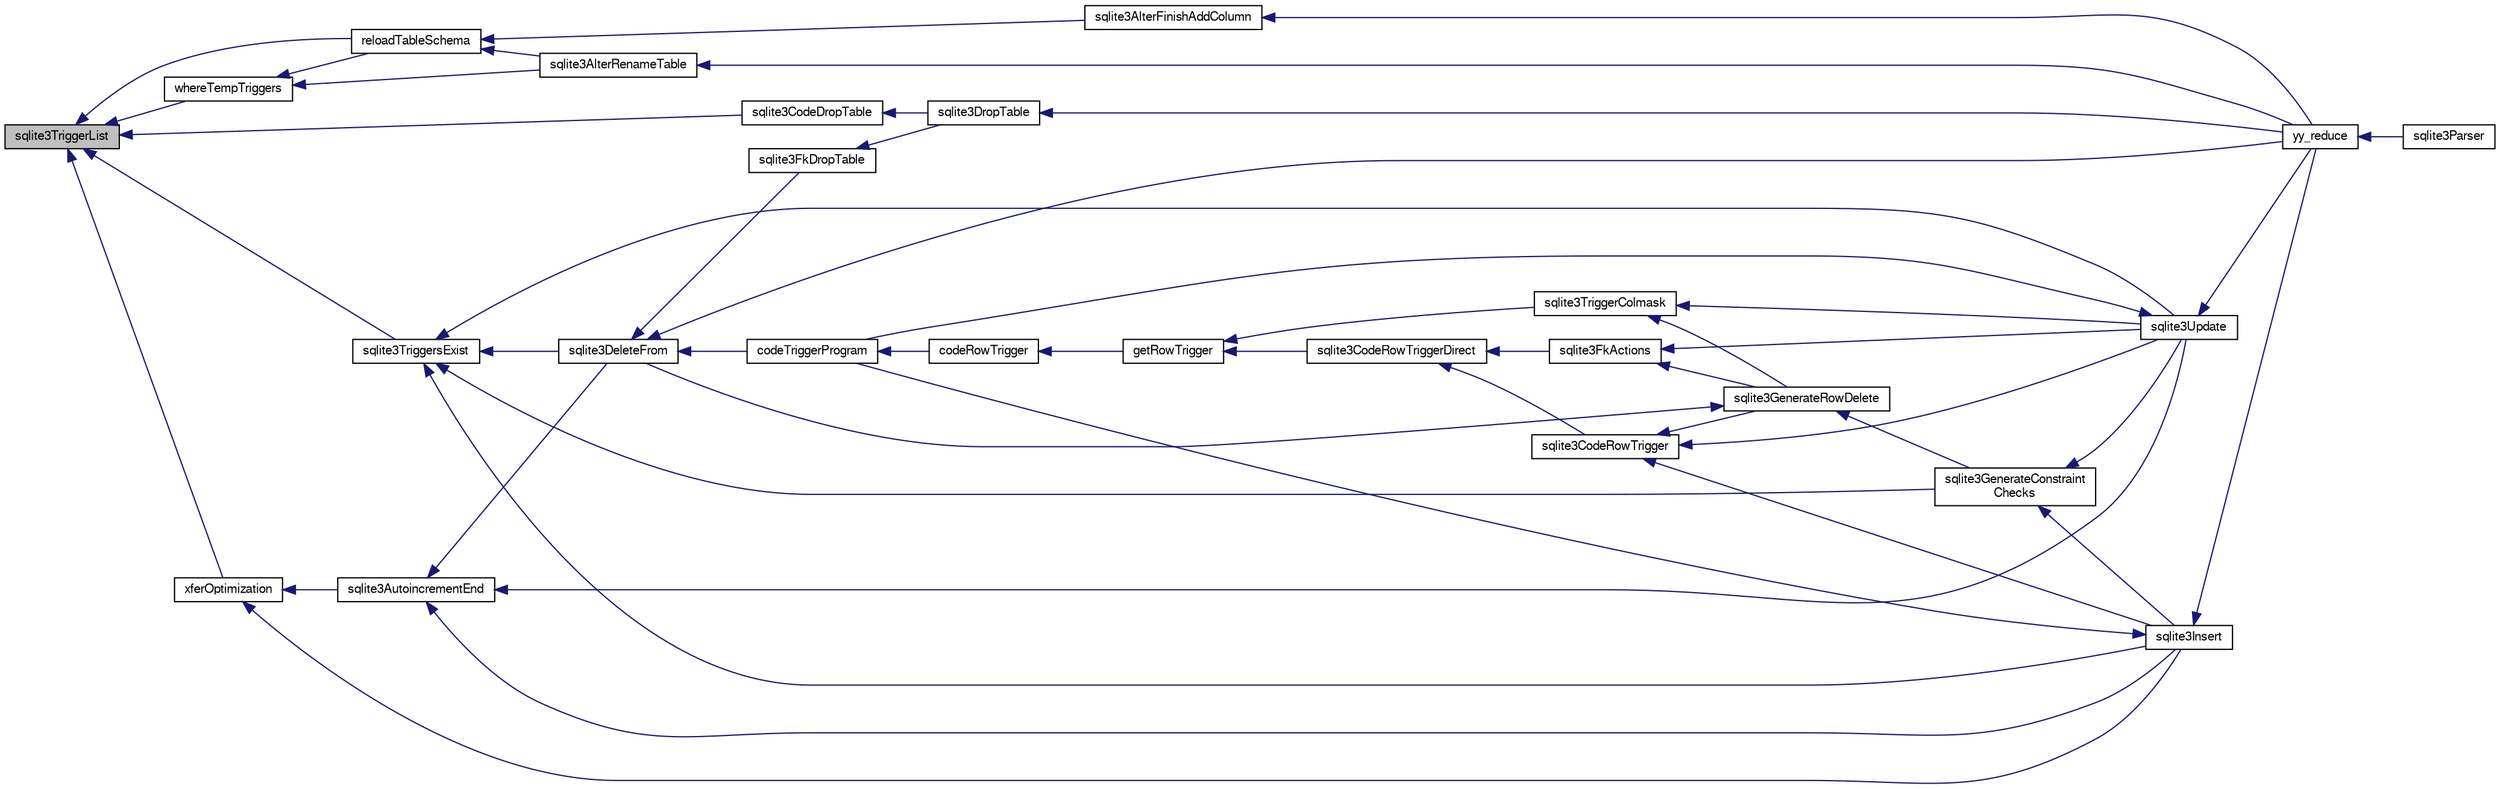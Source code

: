 digraph "sqlite3TriggerList"
{
  edge [fontname="FreeSans",fontsize="10",labelfontname="FreeSans",labelfontsize="10"];
  node [fontname="FreeSans",fontsize="10",shape=record];
  rankdir="LR";
  Node726402 [label="sqlite3TriggerList",height=0.2,width=0.4,color="black", fillcolor="grey75", style="filled", fontcolor="black"];
  Node726402 -> Node726403 [dir="back",color="midnightblue",fontsize="10",style="solid",fontname="FreeSans"];
  Node726403 [label="whereTempTriggers",height=0.2,width=0.4,color="black", fillcolor="white", style="filled",URL="$sqlite3_8c.html#a40e4a7245d888167b53b1de07fa6d217"];
  Node726403 -> Node726404 [dir="back",color="midnightblue",fontsize="10",style="solid",fontname="FreeSans"];
  Node726404 [label="reloadTableSchema",height=0.2,width=0.4,color="black", fillcolor="white", style="filled",URL="$sqlite3_8c.html#aec12bc2a95741e915fbe82b98fb1f8c6"];
  Node726404 -> Node726405 [dir="back",color="midnightblue",fontsize="10",style="solid",fontname="FreeSans"];
  Node726405 [label="sqlite3AlterRenameTable",height=0.2,width=0.4,color="black", fillcolor="white", style="filled",URL="$sqlite3_8c.html#aa5cfdb507ff74e559f2efb0318c96d2c"];
  Node726405 -> Node726406 [dir="back",color="midnightblue",fontsize="10",style="solid",fontname="FreeSans"];
  Node726406 [label="yy_reduce",height=0.2,width=0.4,color="black", fillcolor="white", style="filled",URL="$sqlite3_8c.html#a7c419a9b25711c666a9a2449ef377f14"];
  Node726406 -> Node726407 [dir="back",color="midnightblue",fontsize="10",style="solid",fontname="FreeSans"];
  Node726407 [label="sqlite3Parser",height=0.2,width=0.4,color="black", fillcolor="white", style="filled",URL="$sqlite3_8c.html#a0327d71a5fabe0b6a343d78a2602e72a"];
  Node726404 -> Node726408 [dir="back",color="midnightblue",fontsize="10",style="solid",fontname="FreeSans"];
  Node726408 [label="sqlite3AlterFinishAddColumn",height=0.2,width=0.4,color="black", fillcolor="white", style="filled",URL="$sqlite3_8c.html#a392e1e5be904b01216faae16a77c2c31"];
  Node726408 -> Node726406 [dir="back",color="midnightblue",fontsize="10",style="solid",fontname="FreeSans"];
  Node726403 -> Node726405 [dir="back",color="midnightblue",fontsize="10",style="solid",fontname="FreeSans"];
  Node726402 -> Node726404 [dir="back",color="midnightblue",fontsize="10",style="solid",fontname="FreeSans"];
  Node726402 -> Node726409 [dir="back",color="midnightblue",fontsize="10",style="solid",fontname="FreeSans"];
  Node726409 [label="sqlite3CodeDropTable",height=0.2,width=0.4,color="black", fillcolor="white", style="filled",URL="$sqlite3_8c.html#aaf9a8d65346dc15bfcd60bc48e885f46"];
  Node726409 -> Node726410 [dir="back",color="midnightblue",fontsize="10",style="solid",fontname="FreeSans"];
  Node726410 [label="sqlite3DropTable",height=0.2,width=0.4,color="black", fillcolor="white", style="filled",URL="$sqlite3_8c.html#a5534f77364b5568783c0e50db3c9defb"];
  Node726410 -> Node726406 [dir="back",color="midnightblue",fontsize="10",style="solid",fontname="FreeSans"];
  Node726402 -> Node726411 [dir="back",color="midnightblue",fontsize="10",style="solid",fontname="FreeSans"];
  Node726411 [label="xferOptimization",height=0.2,width=0.4,color="black", fillcolor="white", style="filled",URL="$sqlite3_8c.html#ae85c90f7d064fe83f4ed930e708855d2"];
  Node726411 -> Node726412 [dir="back",color="midnightblue",fontsize="10",style="solid",fontname="FreeSans"];
  Node726412 [label="sqlite3AutoincrementEnd",height=0.2,width=0.4,color="black", fillcolor="white", style="filled",URL="$sqlite3_8c.html#ad8f51f6ea684367030cd9c09234374e7"];
  Node726412 -> Node726413 [dir="back",color="midnightblue",fontsize="10",style="solid",fontname="FreeSans"];
  Node726413 [label="sqlite3DeleteFrom",height=0.2,width=0.4,color="black", fillcolor="white", style="filled",URL="$sqlite3_8c.html#ab9b4b45349188b49eabb23f94608a091"];
  Node726413 -> Node726414 [dir="back",color="midnightblue",fontsize="10",style="solid",fontname="FreeSans"];
  Node726414 [label="sqlite3FkDropTable",height=0.2,width=0.4,color="black", fillcolor="white", style="filled",URL="$sqlite3_8c.html#a1218c6fc74e89152ceaa4760e82f5ef9"];
  Node726414 -> Node726410 [dir="back",color="midnightblue",fontsize="10",style="solid",fontname="FreeSans"];
  Node726413 -> Node726415 [dir="back",color="midnightblue",fontsize="10",style="solid",fontname="FreeSans"];
  Node726415 [label="codeTriggerProgram",height=0.2,width=0.4,color="black", fillcolor="white", style="filled",URL="$sqlite3_8c.html#a120801f59d9281d201d2ff4b2606836e"];
  Node726415 -> Node726416 [dir="back",color="midnightblue",fontsize="10",style="solid",fontname="FreeSans"];
  Node726416 [label="codeRowTrigger",height=0.2,width=0.4,color="black", fillcolor="white", style="filled",URL="$sqlite3_8c.html#a463cea5aaaf388b560b206570a0022fc"];
  Node726416 -> Node726417 [dir="back",color="midnightblue",fontsize="10",style="solid",fontname="FreeSans"];
  Node726417 [label="getRowTrigger",height=0.2,width=0.4,color="black", fillcolor="white", style="filled",URL="$sqlite3_8c.html#a69626ef20b540d1a2b19cf56f3f45689"];
  Node726417 -> Node726418 [dir="back",color="midnightblue",fontsize="10",style="solid",fontname="FreeSans"];
  Node726418 [label="sqlite3CodeRowTriggerDirect",height=0.2,width=0.4,color="black", fillcolor="white", style="filled",URL="$sqlite3_8c.html#ad92829f9001bcf89a0299dad5a48acd4"];
  Node726418 -> Node726419 [dir="back",color="midnightblue",fontsize="10",style="solid",fontname="FreeSans"];
  Node726419 [label="sqlite3FkActions",height=0.2,width=0.4,color="black", fillcolor="white", style="filled",URL="$sqlite3_8c.html#a39159bd1623724946c22355ba7f3ef90"];
  Node726419 -> Node726420 [dir="back",color="midnightblue",fontsize="10",style="solid",fontname="FreeSans"];
  Node726420 [label="sqlite3GenerateRowDelete",height=0.2,width=0.4,color="black", fillcolor="white", style="filled",URL="$sqlite3_8c.html#a2c76cbf3027fc18fdbb8cb4cd96b77d9"];
  Node726420 -> Node726413 [dir="back",color="midnightblue",fontsize="10",style="solid",fontname="FreeSans"];
  Node726420 -> Node726421 [dir="back",color="midnightblue",fontsize="10",style="solid",fontname="FreeSans"];
  Node726421 [label="sqlite3GenerateConstraint\lChecks",height=0.2,width=0.4,color="black", fillcolor="white", style="filled",URL="$sqlite3_8c.html#aef639c1e6a0c0a67ca6e7690ad931bd2"];
  Node726421 -> Node726422 [dir="back",color="midnightblue",fontsize="10",style="solid",fontname="FreeSans"];
  Node726422 [label="sqlite3Insert",height=0.2,width=0.4,color="black", fillcolor="white", style="filled",URL="$sqlite3_8c.html#a5b17c9c2000bae6bdff8e6be48d7dc2b"];
  Node726422 -> Node726415 [dir="back",color="midnightblue",fontsize="10",style="solid",fontname="FreeSans"];
  Node726422 -> Node726406 [dir="back",color="midnightblue",fontsize="10",style="solid",fontname="FreeSans"];
  Node726421 -> Node726423 [dir="back",color="midnightblue",fontsize="10",style="solid",fontname="FreeSans"];
  Node726423 [label="sqlite3Update",height=0.2,width=0.4,color="black", fillcolor="white", style="filled",URL="$sqlite3_8c.html#ac5aa67c46e8cc8174566fabe6809fafa"];
  Node726423 -> Node726415 [dir="back",color="midnightblue",fontsize="10",style="solid",fontname="FreeSans"];
  Node726423 -> Node726406 [dir="back",color="midnightblue",fontsize="10",style="solid",fontname="FreeSans"];
  Node726419 -> Node726423 [dir="back",color="midnightblue",fontsize="10",style="solid",fontname="FreeSans"];
  Node726418 -> Node726424 [dir="back",color="midnightblue",fontsize="10",style="solid",fontname="FreeSans"];
  Node726424 [label="sqlite3CodeRowTrigger",height=0.2,width=0.4,color="black", fillcolor="white", style="filled",URL="$sqlite3_8c.html#a37f21393c74de4d01b16761ee9abacd9"];
  Node726424 -> Node726420 [dir="back",color="midnightblue",fontsize="10",style="solid",fontname="FreeSans"];
  Node726424 -> Node726422 [dir="back",color="midnightblue",fontsize="10",style="solid",fontname="FreeSans"];
  Node726424 -> Node726423 [dir="back",color="midnightblue",fontsize="10",style="solid",fontname="FreeSans"];
  Node726417 -> Node726425 [dir="back",color="midnightblue",fontsize="10",style="solid",fontname="FreeSans"];
  Node726425 [label="sqlite3TriggerColmask",height=0.2,width=0.4,color="black", fillcolor="white", style="filled",URL="$sqlite3_8c.html#acace8e99e37ae5e84ea03c65e820c540"];
  Node726425 -> Node726420 [dir="back",color="midnightblue",fontsize="10",style="solid",fontname="FreeSans"];
  Node726425 -> Node726423 [dir="back",color="midnightblue",fontsize="10",style="solid",fontname="FreeSans"];
  Node726413 -> Node726406 [dir="back",color="midnightblue",fontsize="10",style="solid",fontname="FreeSans"];
  Node726412 -> Node726422 [dir="back",color="midnightblue",fontsize="10",style="solid",fontname="FreeSans"];
  Node726412 -> Node726423 [dir="back",color="midnightblue",fontsize="10",style="solid",fontname="FreeSans"];
  Node726411 -> Node726422 [dir="back",color="midnightblue",fontsize="10",style="solid",fontname="FreeSans"];
  Node726402 -> Node726426 [dir="back",color="midnightblue",fontsize="10",style="solid",fontname="FreeSans"];
  Node726426 [label="sqlite3TriggersExist",height=0.2,width=0.4,color="black", fillcolor="white", style="filled",URL="$sqlite3_8c.html#aefad34e10275301aee18a5780afaf444"];
  Node726426 -> Node726413 [dir="back",color="midnightblue",fontsize="10",style="solid",fontname="FreeSans"];
  Node726426 -> Node726422 [dir="back",color="midnightblue",fontsize="10",style="solid",fontname="FreeSans"];
  Node726426 -> Node726421 [dir="back",color="midnightblue",fontsize="10",style="solid",fontname="FreeSans"];
  Node726426 -> Node726423 [dir="back",color="midnightblue",fontsize="10",style="solid",fontname="FreeSans"];
}
